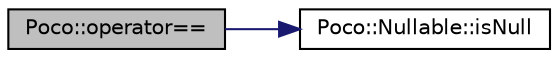 digraph "Poco::operator=="
{
 // LATEX_PDF_SIZE
  edge [fontname="Helvetica",fontsize="10",labelfontname="Helvetica",labelfontsize="10"];
  node [fontname="Helvetica",fontsize="10",shape=record];
  rankdir="LR";
  Node1 [label="Poco::operator==",height=0.2,width=0.4,color="black", fillcolor="grey75", style="filled", fontcolor="black",tooltip="Returns true if this Nullable is null."];
  Node1 -> Node2 [color="midnightblue",fontsize="10",style="solid",fontname="Helvetica"];
  Node2 [label="Poco::Nullable::isNull",height=0.2,width=0.4,color="black", fillcolor="white", style="filled",URL="$classPoco_1_1Nullable.html#a2164d24e6d7d57a782d2bc641a4bdbdd",tooltip="Returns true if the Nullable is empty."];
}

